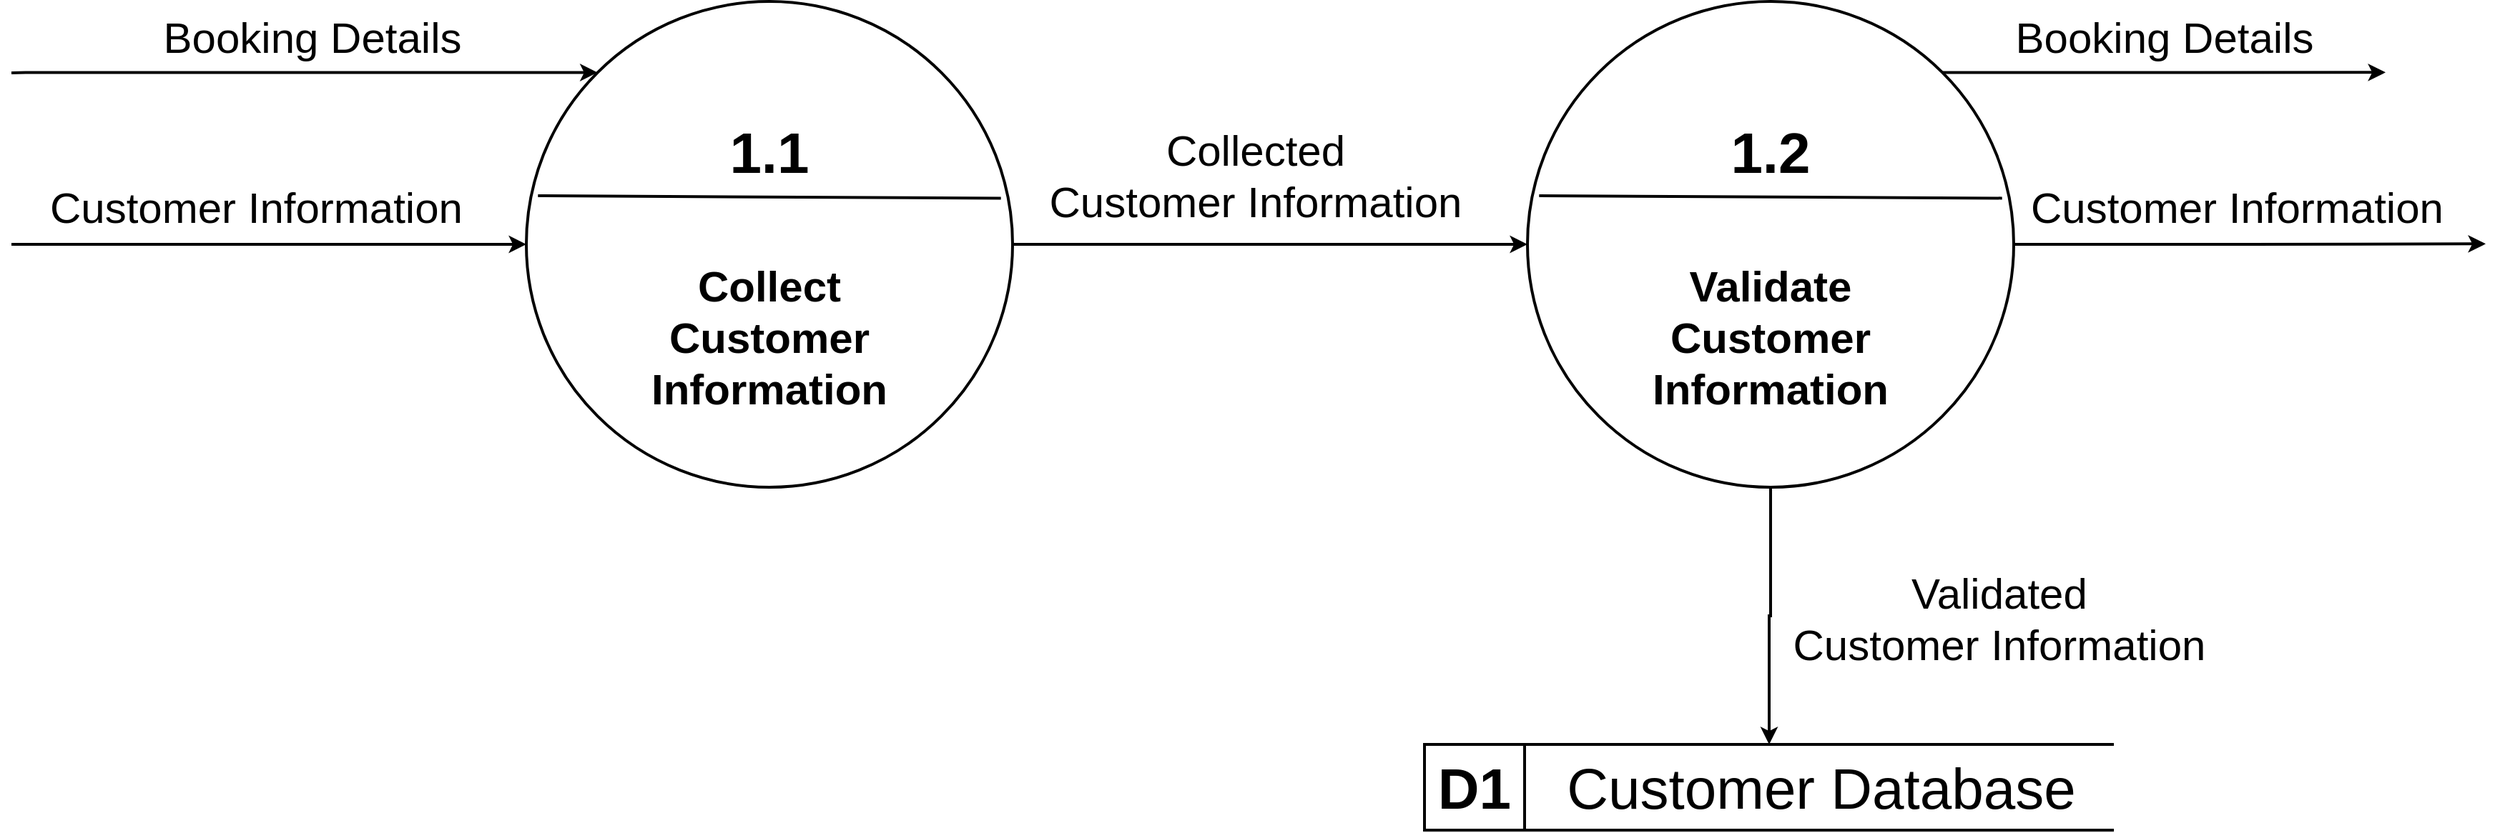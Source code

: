 <mxfile version="28.0.7">
  <diagram name="Page-1" id="x8abovbsH2CYleBulm1z">
    <mxGraphModel dx="1553" dy="972" grid="1" gridSize="10" guides="1" tooltips="1" connect="1" arrows="1" fold="1" page="1" pageScale="1" pageWidth="1400" pageHeight="850" math="0" shadow="0">
      <root>
        <mxCell id="0" />
        <mxCell id="1" parent="0" />
        <mxCell id="juGbRBueOJN0DVUIq-nO-7" style="edgeStyle=orthogonalEdgeStyle;rounded=0;orthogonalLoop=1;jettySize=auto;html=1;exitX=0;exitY=0;exitDx=0;exitDy=0;endArrow=none;endFill=0;startArrow=classic;startFill=1;strokeWidth=2;" edge="1" parent="1" source="juGbRBueOJN0DVUIq-nO-2">
          <mxGeometry relative="1" as="geometry">
            <mxPoint x="630" y="240" as="targetPoint" />
            <Array as="points">
              <mxPoint x="640" y="240" />
            </Array>
          </mxGeometry>
        </mxCell>
        <mxCell id="juGbRBueOJN0DVUIq-nO-10" style="edgeStyle=orthogonalEdgeStyle;rounded=0;orthogonalLoop=1;jettySize=auto;html=1;exitX=0;exitY=0.5;exitDx=0;exitDy=0;endArrow=none;endFill=0;startArrow=classic;startFill=1;strokeWidth=2;" edge="1" parent="1" source="juGbRBueOJN0DVUIq-nO-2">
          <mxGeometry relative="1" as="geometry">
            <mxPoint x="630" y="360" as="targetPoint" />
            <Array as="points">
              <mxPoint x="640" y="360" />
            </Array>
          </mxGeometry>
        </mxCell>
        <mxCell id="juGbRBueOJN0DVUIq-nO-24" style="edgeStyle=orthogonalEdgeStyle;rounded=0;orthogonalLoop=1;jettySize=auto;html=1;entryX=0;entryY=0.5;entryDx=0;entryDy=0;strokeWidth=2;" edge="1" parent="1" source="juGbRBueOJN0DVUIq-nO-2" target="juGbRBueOJN0DVUIq-nO-20">
          <mxGeometry relative="1" as="geometry" />
        </mxCell>
        <mxCell id="juGbRBueOJN0DVUIq-nO-2" value="" style="ellipse;whiteSpace=wrap;html=1;aspect=fixed;strokeWidth=2;" vertex="1" parent="1">
          <mxGeometry x="990" y="190" width="340" height="340" as="geometry" />
        </mxCell>
        <mxCell id="juGbRBueOJN0DVUIq-nO-3" value="" style="endArrow=none;html=1;rounded=0;exitX=0.024;exitY=0.4;exitDx=0;exitDy=0;exitPerimeter=0;entryX=0.976;entryY=0.405;entryDx=0;entryDy=0;entryPerimeter=0;strokeWidth=2;" edge="1" parent="1" source="juGbRBueOJN0DVUIq-nO-2" target="juGbRBueOJN0DVUIq-nO-2">
          <mxGeometry width="50" height="50" relative="1" as="geometry">
            <mxPoint x="1020" y="358" as="sourcePoint" />
            <mxPoint x="1380" y="358" as="targetPoint" />
          </mxGeometry>
        </mxCell>
        <mxCell id="juGbRBueOJN0DVUIq-nO-4" value="&lt;b&gt;1.1&lt;/b&gt;" style="text;html=1;align=center;verticalAlign=middle;whiteSpace=wrap;rounded=0;fontSize=40;strokeWidth=2;" vertex="1" parent="1">
          <mxGeometry x="1130" y="280" width="60" height="30" as="geometry" />
        </mxCell>
        <mxCell id="juGbRBueOJN0DVUIq-nO-5" value="&lt;b&gt;&lt;font style=&quot;font-size: 30px;&quot;&gt;Collect Customer Information&lt;/font&gt;&lt;/b&gt;" style="text;html=1;align=center;verticalAlign=middle;whiteSpace=wrap;rounded=0;strokeWidth=2;" vertex="1" parent="1">
          <mxGeometry x="1060" y="345" width="200" height="160" as="geometry" />
        </mxCell>
        <mxCell id="juGbRBueOJN0DVUIq-nO-8" value="&lt;font style=&quot;font-size: 30px;&quot;&gt;Booking Details&lt;/font&gt;" style="text;html=1;align=center;verticalAlign=middle;resizable=0;points=[];autosize=1;strokeColor=none;fillColor=none;" vertex="1" parent="1">
          <mxGeometry x="725" y="190" width="230" height="50" as="geometry" />
        </mxCell>
        <mxCell id="juGbRBueOJN0DVUIq-nO-11" value="&lt;span style=&quot;color: rgb(0, 0, 0); font-family: Helvetica; font-style: normal; font-variant-ligatures: normal; font-variant-caps: normal; font-weight: 400; letter-spacing: normal; orphans: 2; text-align: center; text-indent: 0px; text-transform: none; widows: 2; word-spacing: 0px; -webkit-text-stroke-width: 0px; white-space: nowrap; background-color: rgb(255, 255, 255); text-decoration-thickness: initial; text-decoration-style: initial; text-decoration-color: initial; float: none; display: inline !important;&quot;&gt;&lt;font style=&quot;font-size: 30px;&quot;&gt;Customer Information&lt;/font&gt;&lt;/span&gt;" style="text;whiteSpace=wrap;html=1;" vertex="1" parent="1">
          <mxGeometry x="655" y="310" width="300" height="50" as="geometry" />
        </mxCell>
        <mxCell id="juGbRBueOJN0DVUIq-nO-12" value="&lt;font style=&quot;font-size: 40px;&quot;&gt;D1&lt;/font&gt;" style="shape=partialRectangle;whiteSpace=wrap;html=1;top=0;bottom=0;fillColor=none;fontStyle=1;strokeWidth=2;" vertex="1" parent="1">
          <mxGeometry x="1618" y="710" width="70" height="60" as="geometry" />
        </mxCell>
        <mxCell id="juGbRBueOJN0DVUIq-nO-13" value="" style="shape=partialRectangle;whiteSpace=wrap;html=1;top=0;bottom=0;fillColor=none;rotation=90;fontStyle=1;strokeWidth=2;" vertex="1" parent="1">
          <mxGeometry x="1829" y="500" width="60" height="480" as="geometry" />
        </mxCell>
        <mxCell id="juGbRBueOJN0DVUIq-nO-14" value="&lt;font style=&quot;font-size: 40px;&quot;&gt;Customer Database&lt;/font&gt;" style="text;html=1;align=center;verticalAlign=middle;whiteSpace=wrap;rounded=0;strokeWidth=2;" vertex="1" parent="1">
          <mxGeometry x="1704" y="725" width="383" height="30" as="geometry" />
        </mxCell>
        <mxCell id="juGbRBueOJN0DVUIq-nO-25" style="edgeStyle=orthogonalEdgeStyle;rounded=0;orthogonalLoop=1;jettySize=auto;html=1;entryX=0;entryY=0.5;entryDx=0;entryDy=0;strokeWidth=2;" edge="1" parent="1" source="juGbRBueOJN0DVUIq-nO-20" target="juGbRBueOJN0DVUIq-nO-13">
          <mxGeometry relative="1" as="geometry" />
        </mxCell>
        <mxCell id="juGbRBueOJN0DVUIq-nO-29" style="edgeStyle=orthogonalEdgeStyle;rounded=0;orthogonalLoop=1;jettySize=auto;html=1;exitX=1;exitY=0;exitDx=0;exitDy=0;strokeWidth=2;" edge="1" parent="1" source="juGbRBueOJN0DVUIq-nO-20">
          <mxGeometry relative="1" as="geometry">
            <mxPoint x="2290.0" y="239.667" as="targetPoint" />
          </mxGeometry>
        </mxCell>
        <mxCell id="juGbRBueOJN0DVUIq-nO-31" style="edgeStyle=orthogonalEdgeStyle;rounded=0;orthogonalLoop=1;jettySize=auto;html=1;exitX=1;exitY=0.5;exitDx=0;exitDy=0;strokeWidth=2;" edge="1" parent="1" source="juGbRBueOJN0DVUIq-nO-20">
          <mxGeometry relative="1" as="geometry">
            <mxPoint x="2360.0" y="359.667" as="targetPoint" />
          </mxGeometry>
        </mxCell>
        <mxCell id="juGbRBueOJN0DVUIq-nO-20" value="" style="ellipse;whiteSpace=wrap;html=1;aspect=fixed;strokeWidth=2;" vertex="1" parent="1">
          <mxGeometry x="1690" y="190" width="340" height="340" as="geometry" />
        </mxCell>
        <mxCell id="juGbRBueOJN0DVUIq-nO-21" value="" style="endArrow=none;html=1;rounded=0;exitX=0.024;exitY=0.4;exitDx=0;exitDy=0;exitPerimeter=0;entryX=0.976;entryY=0.405;entryDx=0;entryDy=0;entryPerimeter=0;strokeWidth=2;" edge="1" parent="1" source="juGbRBueOJN0DVUIq-nO-20" target="juGbRBueOJN0DVUIq-nO-20">
          <mxGeometry width="50" height="50" relative="1" as="geometry">
            <mxPoint x="1720" y="358" as="sourcePoint" />
            <mxPoint x="2080" y="358" as="targetPoint" />
          </mxGeometry>
        </mxCell>
        <mxCell id="juGbRBueOJN0DVUIq-nO-22" value="&lt;b&gt;&lt;font&gt;1.2&lt;/font&gt;&lt;/b&gt;" style="text;html=1;align=center;verticalAlign=middle;whiteSpace=wrap;rounded=0;fontSize=40;strokeWidth=2;" vertex="1" parent="1">
          <mxGeometry x="1830" y="280" width="60" height="30" as="geometry" />
        </mxCell>
        <mxCell id="juGbRBueOJN0DVUIq-nO-23" value="&lt;b&gt;&lt;font style=&quot;font-size: 30px;&quot;&gt;Validate Customer Information&lt;/font&gt;&lt;/b&gt;" style="text;html=1;align=center;verticalAlign=middle;whiteSpace=wrap;rounded=0;strokeWidth=2;" vertex="1" parent="1">
          <mxGeometry x="1760" y="345" width="200" height="160" as="geometry" />
        </mxCell>
        <mxCell id="juGbRBueOJN0DVUIq-nO-26" value="&lt;span style=&quot;color: rgb(0, 0, 0); font-family: Helvetica; font-style: normal; font-variant-ligatures: normal; font-variant-caps: normal; font-weight: 400; letter-spacing: normal; orphans: 2; text-indent: 0px; text-transform: none; widows: 2; word-spacing: 0px; -webkit-text-stroke-width: 0px; white-space: nowrap; background-color: rgb(255, 255, 255); text-decoration-thickness: initial; text-decoration-style: initial; text-decoration-color: initial; float: none; display: inline !important;&quot;&gt;&lt;font style=&quot;font-size: 30px;&quot;&gt;Collected&lt;/font&gt;&lt;/span&gt;&lt;div style=&quot;&quot;&gt;&lt;span style=&quot;color: rgb(0, 0, 0); font-family: Helvetica; font-style: normal; font-variant-ligatures: normal; font-variant-caps: normal; font-weight: 400; letter-spacing: normal; orphans: 2; text-indent: 0px; text-transform: none; widows: 2; word-spacing: 0px; -webkit-text-stroke-width: 0px; white-space: nowrap; background-color: rgb(255, 255, 255); text-decoration-thickness: initial; text-decoration-style: initial; text-decoration-color: initial; float: none; display: inline !important;&quot;&gt;&lt;font style=&quot;font-size: 30px;&quot;&gt;Customer Information&lt;/font&gt;&lt;/span&gt;&lt;/div&gt;" style="text;whiteSpace=wrap;html=1;align=center;" vertex="1" parent="1">
          <mxGeometry x="1350" y="270" width="300" height="50" as="geometry" />
        </mxCell>
        <mxCell id="juGbRBueOJN0DVUIq-nO-27" value="&lt;span style=&quot;color: rgb(0, 0, 0); font-family: Helvetica; font-style: normal; font-variant-ligatures: normal; font-variant-caps: normal; font-weight: 400; letter-spacing: normal; orphans: 2; text-indent: 0px; text-transform: none; widows: 2; word-spacing: 0px; -webkit-text-stroke-width: 0px; white-space: nowrap; background-color: rgb(255, 255, 255); text-decoration-thickness: initial; text-decoration-style: initial; text-decoration-color: initial; float: none; display: inline !important;&quot;&gt;&lt;font style=&quot;font-size: 30px;&quot;&gt;Validated&lt;/font&gt;&lt;/span&gt;&lt;div style=&quot;&quot;&gt;&lt;span style=&quot;color: rgb(0, 0, 0); font-family: Helvetica; font-style: normal; font-variant-ligatures: normal; font-variant-caps: normal; font-weight: 400; letter-spacing: normal; orphans: 2; text-indent: 0px; text-transform: none; widows: 2; word-spacing: 0px; -webkit-text-stroke-width: 0px; white-space: nowrap; background-color: rgb(255, 255, 255); text-decoration-thickness: initial; text-decoration-style: initial; text-decoration-color: initial; float: none; display: inline !important;&quot;&gt;&lt;font style=&quot;font-size: 30px;&quot;&gt;Customer Information&lt;/font&gt;&lt;/span&gt;&lt;/div&gt;" style="text;whiteSpace=wrap;html=1;align=center;" vertex="1" parent="1">
          <mxGeometry x="1870" y="580" width="300" height="50" as="geometry" />
        </mxCell>
        <mxCell id="juGbRBueOJN0DVUIq-nO-30" value="&lt;font style=&quot;font-size: 30px;&quot;&gt;Booking Details&lt;/font&gt;" style="text;html=1;align=center;verticalAlign=middle;resizable=0;points=[];autosize=1;strokeColor=none;fillColor=none;" vertex="1" parent="1">
          <mxGeometry x="2020" y="190" width="230" height="50" as="geometry" />
        </mxCell>
        <mxCell id="juGbRBueOJN0DVUIq-nO-32" value="&lt;span style=&quot;color: rgb(0, 0, 0); font-family: Helvetica; font-style: normal; font-variant-ligatures: normal; font-variant-caps: normal; font-weight: 400; letter-spacing: normal; orphans: 2; text-align: center; text-indent: 0px; text-transform: none; widows: 2; word-spacing: 0px; -webkit-text-stroke-width: 0px; white-space: nowrap; background-color: rgb(255, 255, 255); text-decoration-thickness: initial; text-decoration-style: initial; text-decoration-color: initial; float: none; display: inline !important;&quot;&gt;&lt;font style=&quot;font-size: 30px;&quot;&gt;Customer Information&lt;/font&gt;&lt;/span&gt;" style="text;whiteSpace=wrap;html=1;" vertex="1" parent="1">
          <mxGeometry x="2040" y="310" width="300" height="50" as="geometry" />
        </mxCell>
      </root>
    </mxGraphModel>
  </diagram>
</mxfile>

